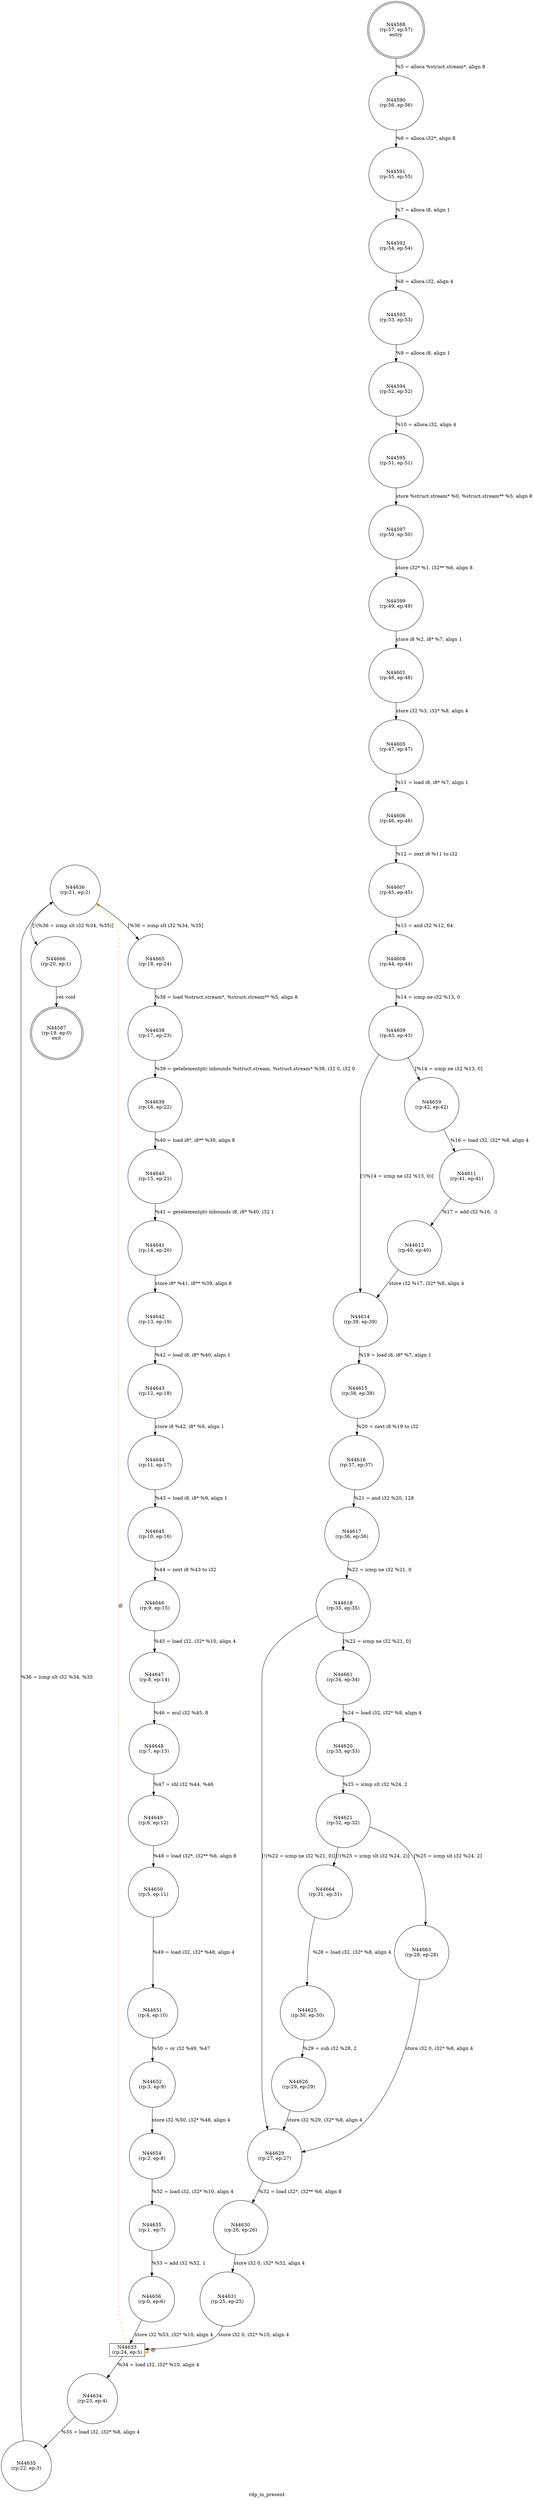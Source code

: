 digraph rdp_in_present {
label="rdp_in_present"
44587 [label="N44587\n(rp:19, ep:0)\nexit", shape="doublecircle"]
44588 [label="N44588\n(rp:57, ep:57)\nentry", shape="doublecircle"]
44588 -> 44590 [label="%5 = alloca %struct.stream*, align 8"]
44590 [label="N44590\n(rp:56, ep:56)", shape="circle"]
44590 -> 44591 [label="%6 = alloca i32*, align 8"]
44591 [label="N44591\n(rp:55, ep:55)", shape="circle"]
44591 -> 44592 [label="%7 = alloca i8, align 1"]
44592 [label="N44592\n(rp:54, ep:54)", shape="circle"]
44592 -> 44593 [label="%8 = alloca i32, align 4"]
44593 [label="N44593\n(rp:53, ep:53)", shape="circle"]
44593 -> 44594 [label="%9 = alloca i8, align 1"]
44594 [label="N44594\n(rp:52, ep:52)", shape="circle"]
44594 -> 44595 [label="%10 = alloca i32, align 4"]
44595 [label="N44595\n(rp:51, ep:51)", shape="circle"]
44595 -> 44597 [label="store %struct.stream* %0, %struct.stream** %5, align 8"]
44597 [label="N44597\n(rp:50, ep:50)", shape="circle"]
44597 -> 44599 [label="store i32* %1, i32** %6, align 8"]
44599 [label="N44599\n(rp:49, ep:49)", shape="circle"]
44599 -> 44601 [label="store i8 %2, i8* %7, align 1"]
44601 [label="N44601\n(rp:48, ep:48)", shape="circle"]
44601 -> 44605 [label="store i32 %3, i32* %8, align 4"]
44605 [label="N44605\n(rp:47, ep:47)", shape="circle"]
44605 -> 44606 [label="%11 = load i8, i8* %7, align 1"]
44606 [label="N44606\n(rp:46, ep:46)", shape="circle"]
44606 -> 44607 [label="%12 = zext i8 %11 to i32"]
44607 [label="N44607\n(rp:45, ep:45)", shape="circle"]
44607 -> 44608 [label="%13 = and i32 %12, 64"]
44608 [label="N44608\n(rp:44, ep:44)", shape="circle"]
44608 -> 44609 [label="%14 = icmp ne i32 %13, 0"]
44609 [label="N44609\n(rp:43, ep:43)", shape="circle"]
44609 -> 44659 [label="[%14 = icmp ne i32 %13, 0]"]
44609 -> 44614 [label="[!(%14 = icmp ne i32 %13, 0)]"]
44611 [label="N44611\n(rp:41, ep:41)", shape="circle"]
44611 -> 44612 [label="%17 = add i32 %16, -1"]
44612 [label="N44612\n(rp:40, ep:40)", shape="circle"]
44612 -> 44614 [label="store i32 %17, i32* %8, align 4"]
44614 [label="N44614\n(rp:39, ep:39)", shape="circle"]
44614 -> 44615 [label="%19 = load i8, i8* %7, align 1"]
44615 [label="N44615\n(rp:38, ep:38)", shape="circle"]
44615 -> 44616 [label="%20 = zext i8 %19 to i32"]
44616 [label="N44616\n(rp:37, ep:37)", shape="circle"]
44616 -> 44617 [label="%21 = and i32 %20, 128"]
44617 [label="N44617\n(rp:36, ep:36)", shape="circle"]
44617 -> 44618 [label="%22 = icmp ne i32 %21, 0"]
44618 [label="N44618\n(rp:35, ep:35)", shape="circle"]
44618 -> 44661 [label="[%22 = icmp ne i32 %21, 0]"]
44618 -> 44629 [label="[!(%22 = icmp ne i32 %21, 0)]"]
44620 [label="N44620\n(rp:33, ep:33)", shape="circle"]
44620 -> 44621 [label="%25 = icmp slt i32 %24, 2"]
44621 [label="N44621\n(rp:32, ep:32)", shape="circle"]
44621 -> 44663 [label="[%25 = icmp slt i32 %24, 2]"]
44621 -> 44664 [label="[!(%25 = icmp slt i32 %24, 2)]"]
44625 [label="N44625\n(rp:30, ep:30)", shape="circle"]
44625 -> 44626 [label="%29 = sub i32 %28, 2"]
44626 [label="N44626\n(rp:29, ep:29)", shape="circle"]
44626 -> 44629 [label="store i32 %29, i32* %8, align 4"]
44629 [label="N44629\n(rp:27, ep:27)", shape="circle"]
44629 -> 44630 [label="%32 = load i32*, i32** %6, align 8"]
44630 [label="N44630\n(rp:26, ep:26)", shape="circle"]
44630 -> 44631 [label="store i32 0, i32* %32, align 4"]
44631 [label="N44631\n(rp:25, ep:25)", shape="circle"]
44631 -> 44633 [label="store i32 0, i32* %10, align 4"]
44633 [label="N44633\n(rp:24, ep:5)", shape="box"]
44633 -> 44634 [label="%34 = load i32, i32* %10, align 4"]
44633 -> 44633 [label="@", style="dashed", color="orange"]
44633 -> 44636 [label="@", style="dashed", color="orange"]
44634 [label="N44634\n(rp:23, ep:4)", shape="circle"]
44634 -> 44635 [label="%35 = load i32, i32* %8, align 4"]
44635 [label="N44635\n(rp:22, ep:3)", shape="circle"]
44635 -> 44636 [label="%36 = icmp slt i32 %34, %35"]
44636 [label="N44636\n(rp:21, ep:2)", shape="circle"]
44636 -> 44665 [label="[%36 = icmp slt i32 %34, %35]"]
44636 -> 44666 [label="[!(%36 = icmp slt i32 %34, %35)]"]
44638 [label="N44638\n(rp:17, ep:23)", shape="circle"]
44638 -> 44639 [label="%39 = getelementptr inbounds %struct.stream, %struct.stream* %38, i32 0, i32 0"]
44639 [label="N44639\n(rp:16, ep:22)", shape="circle"]
44639 -> 44640 [label="%40 = load i8*, i8** %39, align 8"]
44640 [label="N44640\n(rp:15, ep:21)", shape="circle"]
44640 -> 44641 [label="%41 = getelementptr inbounds i8, i8* %40, i32 1"]
44641 [label="N44641\n(rp:14, ep:20)", shape="circle"]
44641 -> 44642 [label="store i8* %41, i8** %39, align 8"]
44642 [label="N44642\n(rp:13, ep:19)", shape="circle"]
44642 -> 44643 [label="%42 = load i8, i8* %40, align 1"]
44643 [label="N44643\n(rp:12, ep:18)", shape="circle"]
44643 -> 44644 [label="store i8 %42, i8* %9, align 1"]
44644 [label="N44644\n(rp:11, ep:17)", shape="circle"]
44644 -> 44645 [label="%43 = load i8, i8* %9, align 1"]
44645 [label="N44645\n(rp:10, ep:16)", shape="circle"]
44645 -> 44646 [label="%44 = zext i8 %43 to i32"]
44646 [label="N44646\n(rp:9, ep:15)", shape="circle"]
44646 -> 44647 [label="%45 = load i32, i32* %10, align 4"]
44647 [label="N44647\n(rp:8, ep:14)", shape="circle"]
44647 -> 44648 [label="%46 = mul i32 %45, 8"]
44648 [label="N44648\n(rp:7, ep:13)", shape="circle"]
44648 -> 44649 [label="%47 = shl i32 %44, %46"]
44649 [label="N44649\n(rp:6, ep:12)", shape="circle"]
44649 -> 44650 [label="%48 = load i32*, i32** %6, align 8"]
44650 [label="N44650\n(rp:5, ep:11)", shape="circle"]
44650 -> 44651 [label="%49 = load i32, i32* %48, align 4"]
44651 [label="N44651\n(rp:4, ep:10)", shape="circle"]
44651 -> 44652 [label="%50 = or i32 %49, %47"]
44652 [label="N44652\n(rp:3, ep:9)", shape="circle"]
44652 -> 44654 [label="store i32 %50, i32* %48, align 4"]
44654 [label="N44654\n(rp:2, ep:8)", shape="circle"]
44654 -> 44655 [label="%52 = load i32, i32* %10, align 4"]
44655 [label="N44655\n(rp:1, ep:7)", shape="circle"]
44655 -> 44656 [label="%53 = add i32 %52, 1"]
44656 [label="N44656\n(rp:0, ep:6)", shape="circle"]
44656 -> 44633 [label="store i32 %53, i32* %10, align 4"]
44659 [label="N44659\n(rp:42, ep:42)", shape="circle"]
44659 -> 44611 [label="%16 = load i32, i32* %8, align 4"]
44661 [label="N44661\n(rp:34, ep:34)", shape="circle"]
44661 -> 44620 [label="%24 = load i32, i32* %8, align 4"]
44663 [label="N44663\n(rp:28, ep:28)", shape="circle"]
44663 -> 44629 [label="store i32 0, i32* %8, align 4"]
44664 [label="N44664\n(rp:31, ep:31)", shape="circle"]
44664 -> 44625 [label="%28 = load i32, i32* %8, align 4"]
44665 [label="N44665\n(rp:18, ep:24)", shape="circle"]
44665 -> 44638 [label="%38 = load %struct.stream*, %struct.stream** %5, align 8"]
44666 [label="N44666\n(rp:20, ep:1)", shape="circle"]
44666 -> 44587 [label="ret void"]
}
